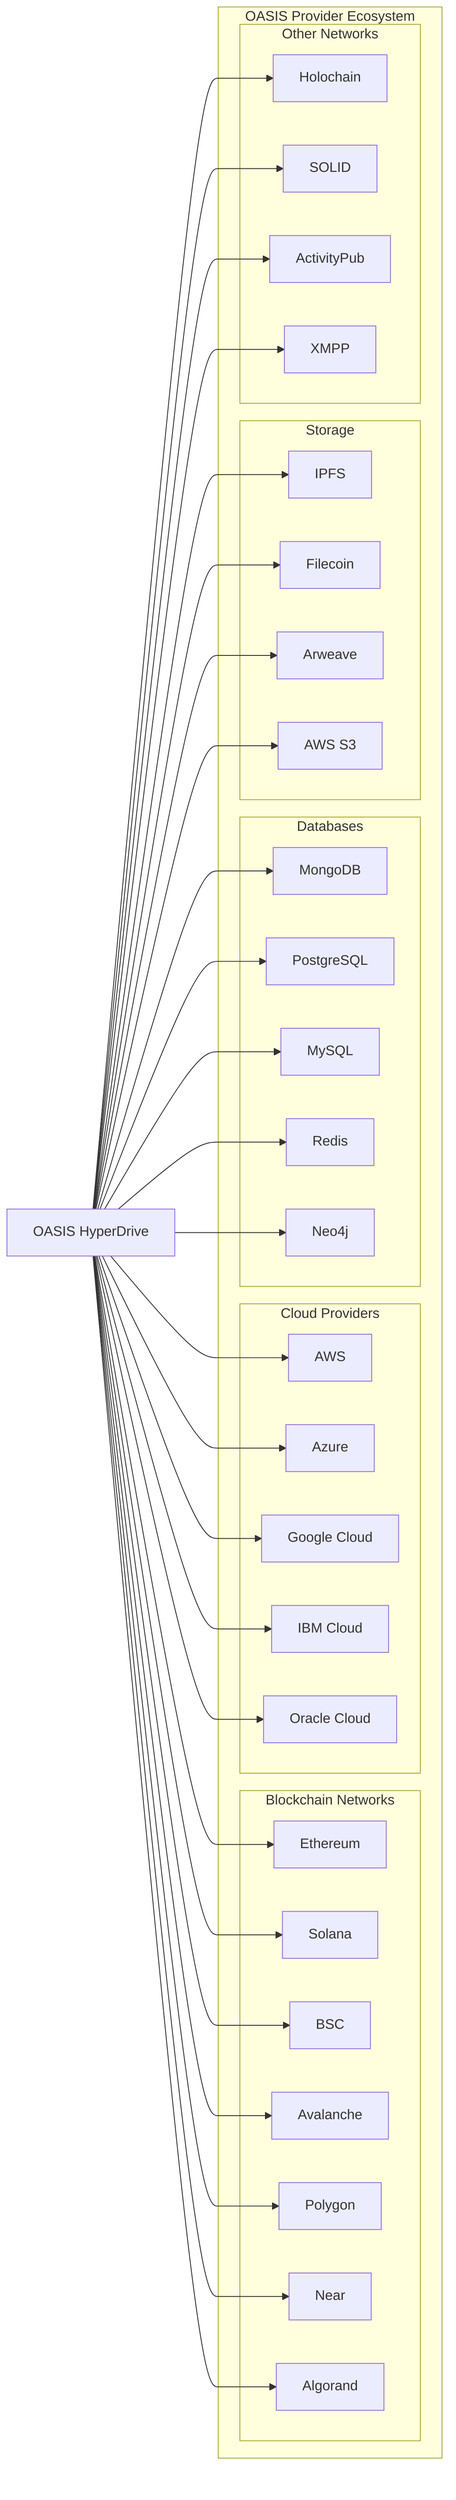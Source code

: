 graph LR
    subgraph "OASIS Provider Ecosystem"
        subgraph "Blockchain Networks"
            ETH[Ethereum]
            SOL[Solana]
            BSC[BSC]
            AVAX[Avalanche]
            MATIC[Polygon]
            NEAR[Near]
            ALGO[Algorand]
        end
        
        subgraph "Cloud Providers"
            AWS[AWS]
            AZURE[Azure]
            GCP[Google Cloud]
            IBM[IBM Cloud]
            ORACLE[Oracle Cloud]
        end
        
        subgraph "Databases"
            MONGO[MongoDB]
            POSTGRES[PostgreSQL]
            MYSQL[MySQL]
            REDIS[Redis]
            NEO4J[Neo4j]
        end
        
        subgraph "Storage"
            IPFS[IPFS]
            FILECOIN[Filecoin]
            ARWEAVE[Arweave]
            S3[AWS S3]
        end
        
        subgraph "Other Networks"
            HOLO[Holochain]
            SOLID[SOLID]
            ACTIVITYPUB[ActivityPub]
            XMPP[XMPP]
        end
    end
    
    HYPERDRIVE[OASIS HyperDrive] --> ETH
    HYPERDRIVE --> SOL
    HYPERDRIVE --> BSC
    HYPERDRIVE --> AVAX
    HYPERDRIVE --> MATIC
    HYPERDRIVE --> NEAR
    HYPERDRIVE --> ALGO
    HYPERDRIVE --> AWS
    HYPERDRIVE --> AZURE
    HYPERDRIVE --> GCP
    HYPERDRIVE --> IBM
    HYPERDRIVE --> ORACLE
    HYPERDRIVE --> MONGO
    HYPERDRIVE --> POSTGRES
    HYPERDRIVE --> MYSQL
    HYPERDRIVE --> REDIS
    HYPERDRIVE --> NEO4J
    HYPERDRIVE --> IPFS
    HYPERDRIVE --> FILECOIN
    HYPERDRIVE --> ARWEAVE
    HYPERDRIVE --> S3
    HYPERDRIVE --> HOLO
    HYPERDRIVE --> SOLID
    HYPERDRIVE --> ACTIVITYPUB
    HYPERDRIVE --> XMPP